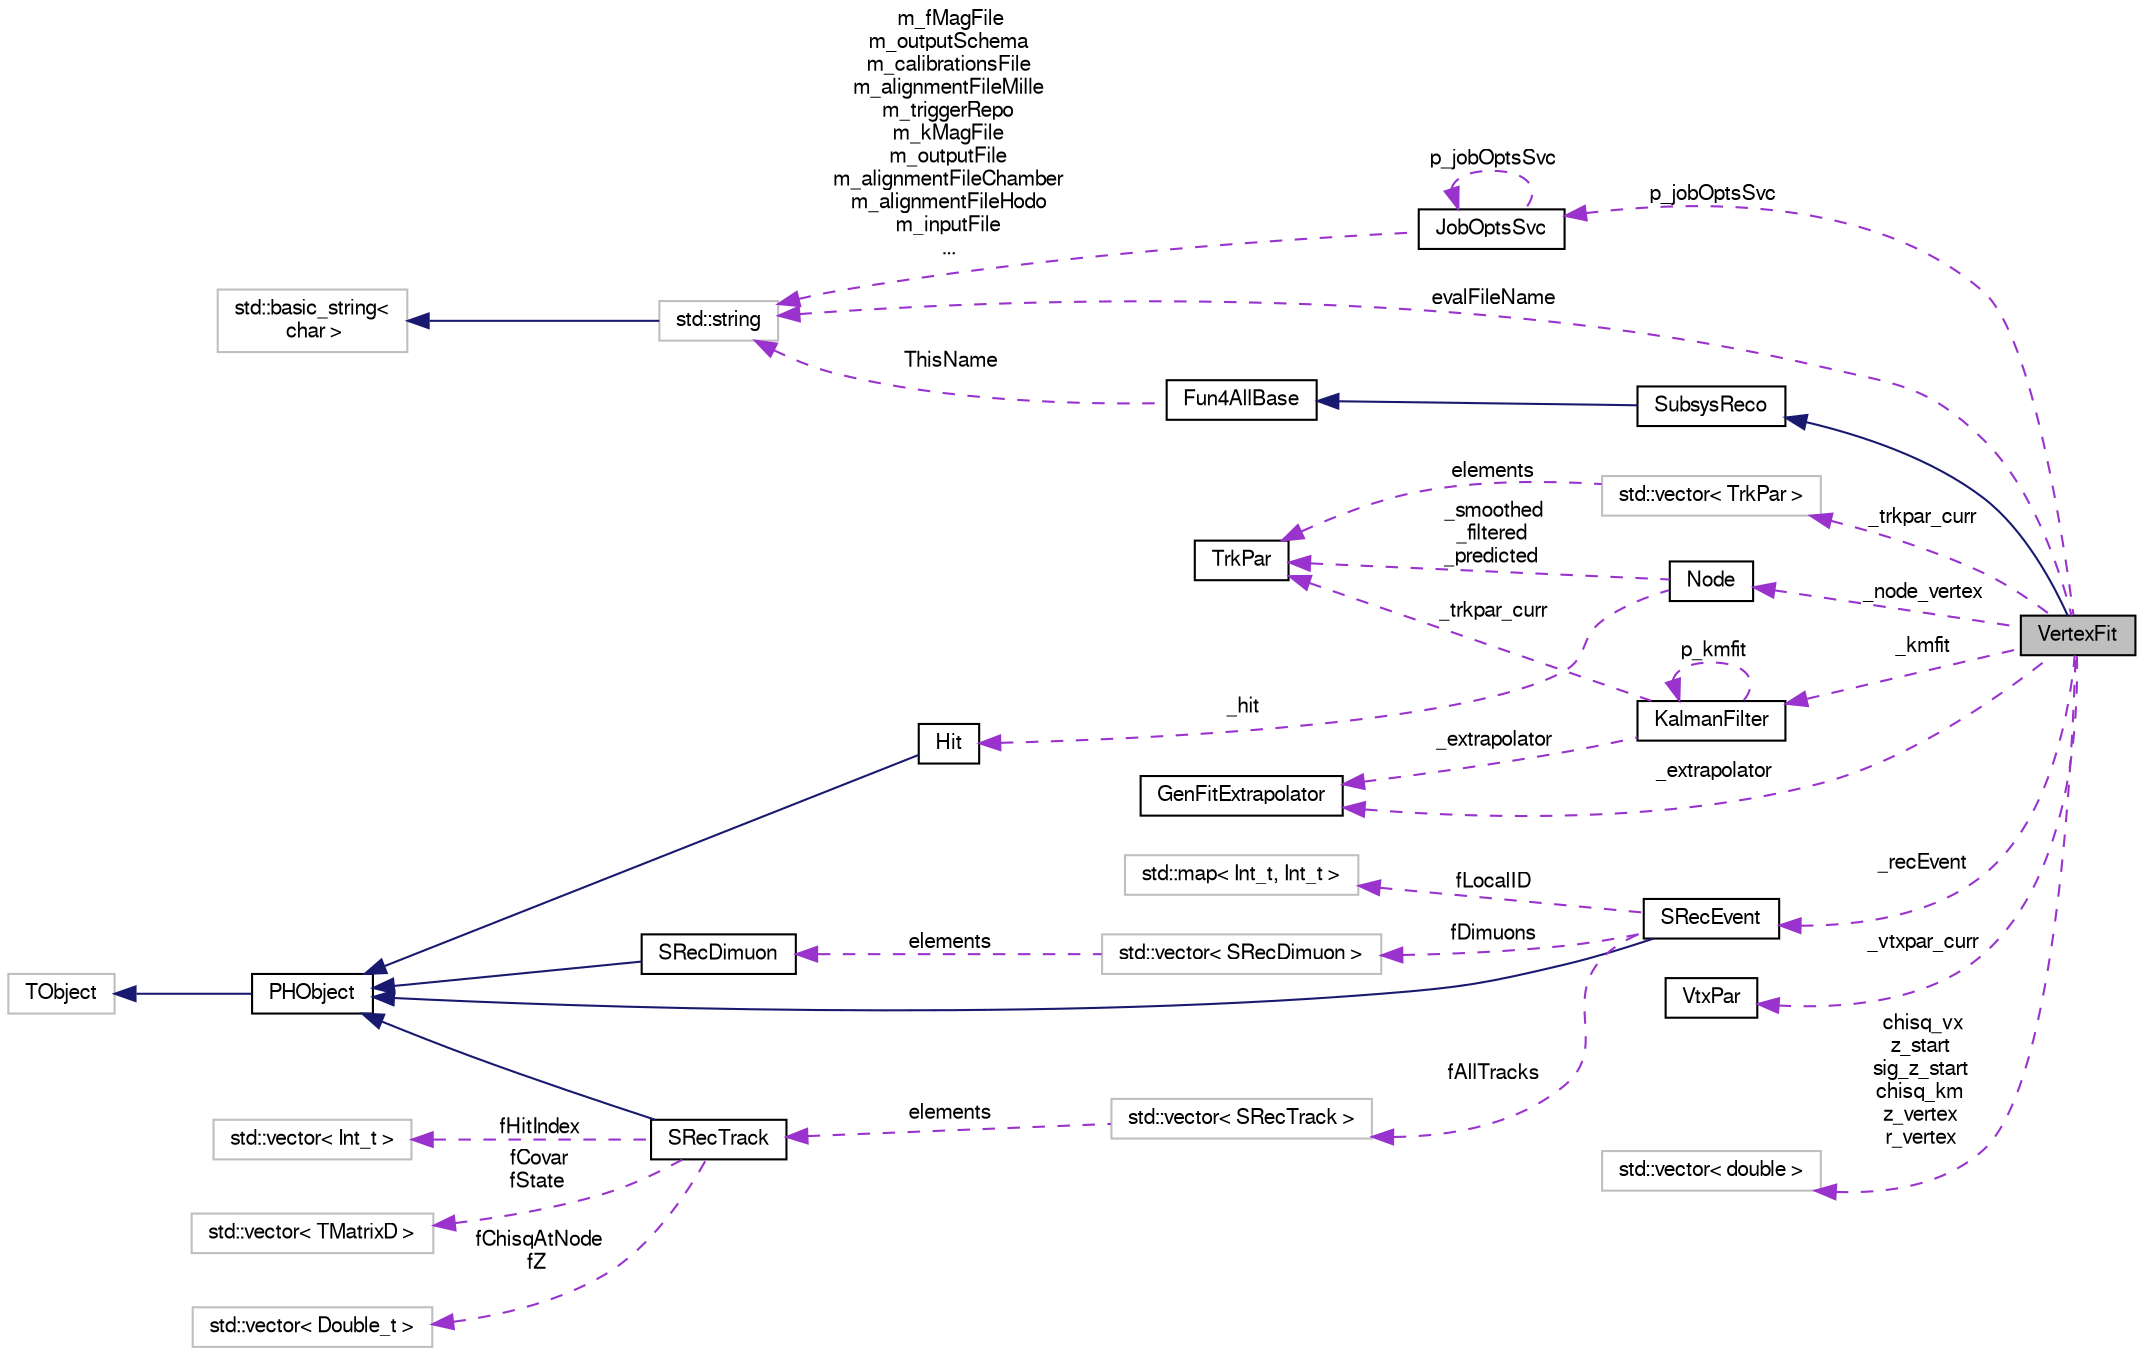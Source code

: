 digraph "VertexFit"
{
  bgcolor="transparent";
  edge [fontname="FreeSans",fontsize="10",labelfontname="FreeSans",labelfontsize="10"];
  node [fontname="FreeSans",fontsize="10",shape=record];
  rankdir="LR";
  Node1 [label="VertexFit",height=0.2,width=0.4,color="black", fillcolor="grey75", style="filled" fontcolor="black"];
  Node2 -> Node1 [dir="back",color="midnightblue",fontsize="10",style="solid",fontname="FreeSans"];
  Node2 [label="SubsysReco",height=0.2,width=0.4,color="black",URL="$d0/d32/classSubsysReco.html"];
  Node3 -> Node2 [dir="back",color="midnightblue",fontsize="10",style="solid",fontname="FreeSans"];
  Node3 [label="Fun4AllBase",height=0.2,width=0.4,color="black",URL="$d5/dec/classFun4AllBase.html"];
  Node4 -> Node3 [dir="back",color="darkorchid3",fontsize="10",style="dashed",label=" ThisName" ,fontname="FreeSans"];
  Node4 [label="std::string",height=0.2,width=0.4,color="grey75",tooltip="STL class. "];
  Node5 -> Node4 [dir="back",color="midnightblue",fontsize="10",style="solid",fontname="FreeSans"];
  Node5 [label="std::basic_string\<\l char \>",height=0.2,width=0.4,color="grey75",tooltip="STL class. "];
  Node6 -> Node1 [dir="back",color="darkorchid3",fontsize="10",style="dashed",label=" _node_vertex" ,fontname="FreeSans"];
  Node6 [label="Node",height=0.2,width=0.4,color="black",URL="$df/dd0/classNode.html"];
  Node7 -> Node6 [dir="back",color="darkorchid3",fontsize="10",style="dashed",label=" _smoothed\n_filtered\n_predicted" ,fontname="FreeSans"];
  Node7 [label="TrkPar",height=0.2,width=0.4,color="black",URL="$d2/d70/classTrkPar.html"];
  Node8 -> Node6 [dir="back",color="darkorchid3",fontsize="10",style="dashed",label=" _hit" ,fontname="FreeSans"];
  Node8 [label="Hit",height=0.2,width=0.4,color="black",URL="$d0/d88/classHit.html",tooltip="Definition of hit structure. "];
  Node9 -> Node8 [dir="back",color="midnightblue",fontsize="10",style="solid",fontname="FreeSans"];
  Node9 [label="PHObject",height=0.2,width=0.4,color="black",URL="$d9/d24/classPHObject.html"];
  Node10 -> Node9 [dir="back",color="midnightblue",fontsize="10",style="solid",fontname="FreeSans"];
  Node10 [label="TObject",height=0.2,width=0.4,color="grey75"];
  Node11 -> Node1 [dir="back",color="darkorchid3",fontsize="10",style="dashed",label=" _recEvent" ,fontname="FreeSans"];
  Node11 [label="SRecEvent",height=0.2,width=0.4,color="black",URL="$d5/d2f/classSRecEvent.html"];
  Node9 -> Node11 [dir="back",color="midnightblue",fontsize="10",style="solid",fontname="FreeSans"];
  Node12 -> Node11 [dir="back",color="darkorchid3",fontsize="10",style="dashed",label=" fAllTracks" ,fontname="FreeSans"];
  Node12 [label="std::vector\< SRecTrack \>",height=0.2,width=0.4,color="grey75"];
  Node13 -> Node12 [dir="back",color="darkorchid3",fontsize="10",style="dashed",label=" elements" ,fontname="FreeSans"];
  Node13 [label="SRecTrack",height=0.2,width=0.4,color="black",URL="$d6/db1/classSRecTrack.html"];
  Node9 -> Node13 [dir="back",color="midnightblue",fontsize="10",style="solid",fontname="FreeSans"];
  Node14 -> Node13 [dir="back",color="darkorchid3",fontsize="10",style="dashed",label=" fChisqAtNode\nfZ" ,fontname="FreeSans"];
  Node14 [label="std::vector\< Double_t \>",height=0.2,width=0.4,color="grey75"];
  Node15 -> Node13 [dir="back",color="darkorchid3",fontsize="10",style="dashed",label=" fHitIndex" ,fontname="FreeSans"];
  Node15 [label="std::vector\< Int_t \>",height=0.2,width=0.4,color="grey75"];
  Node16 -> Node13 [dir="back",color="darkorchid3",fontsize="10",style="dashed",label=" fCovar\nfState" ,fontname="FreeSans"];
  Node16 [label="std::vector\< TMatrixD \>",height=0.2,width=0.4,color="grey75"];
  Node17 -> Node11 [dir="back",color="darkorchid3",fontsize="10",style="dashed",label=" fDimuons" ,fontname="FreeSans"];
  Node17 [label="std::vector\< SRecDimuon \>",height=0.2,width=0.4,color="grey75"];
  Node18 -> Node17 [dir="back",color="darkorchid3",fontsize="10",style="dashed",label=" elements" ,fontname="FreeSans"];
  Node18 [label="SRecDimuon",height=0.2,width=0.4,color="black",URL="$d3/d07/classSRecDimuon.html"];
  Node9 -> Node18 [dir="back",color="midnightblue",fontsize="10",style="solid",fontname="FreeSans"];
  Node19 -> Node11 [dir="back",color="darkorchid3",fontsize="10",style="dashed",label=" fLocalID" ,fontname="FreeSans"];
  Node19 [label="std::map\< Int_t, Int_t \>",height=0.2,width=0.4,color="grey75"];
  Node20 -> Node1 [dir="back",color="darkorchid3",fontsize="10",style="dashed",label=" _vtxpar_curr" ,fontname="FreeSans"];
  Node20 [label="VtxPar",height=0.2,width=0.4,color="black",URL="$db/d64/classVtxPar.html"];
  Node21 -> Node1 [dir="back",color="darkorchid3",fontsize="10",style="dashed",label=" _kmfit" ,fontname="FreeSans"];
  Node21 [label="KalmanFilter",height=0.2,width=0.4,color="black",URL="$d6/d2a/classKalmanFilter.html"];
  Node7 -> Node21 [dir="back",color="darkorchid3",fontsize="10",style="dashed",label=" _trkpar_curr" ,fontname="FreeSans"];
  Node21 -> Node21 [dir="back",color="darkorchid3",fontsize="10",style="dashed",label=" p_kmfit" ,fontname="FreeSans"];
  Node22 -> Node21 [dir="back",color="darkorchid3",fontsize="10",style="dashed",label=" _extrapolator" ,fontname="FreeSans"];
  Node22 [label="GenFitExtrapolator",height=0.2,width=0.4,color="black",URL="$d1/d3d/classGenFitExtrapolator.html"];
  Node4 -> Node1 [dir="back",color="darkorchid3",fontsize="10",style="dashed",label=" evalFileName" ,fontname="FreeSans"];
  Node22 -> Node1 [dir="back",color="darkorchid3",fontsize="10",style="dashed",label=" _extrapolator" ,fontname="FreeSans"];
  Node23 -> Node1 [dir="back",color="darkorchid3",fontsize="10",style="dashed",label=" p_jobOptsSvc" ,fontname="FreeSans"];
  Node23 [label="JobOptsSvc",height=0.2,width=0.4,color="black",URL="$d8/d62/classJobOptsSvc.html",tooltip="Read a job options file and apply choices at runtime. "];
  Node4 -> Node23 [dir="back",color="darkorchid3",fontsize="10",style="dashed",label=" m_fMagFile\nm_outputSchema\nm_calibrationsFile\nm_alignmentFileMille\nm_triggerRepo\nm_kMagFile\nm_outputFile\nm_alignmentFileChamber\nm_alignmentFileHodo\nm_inputFile\n..." ,fontname="FreeSans"];
  Node23 -> Node23 [dir="back",color="darkorchid3",fontsize="10",style="dashed",label=" p_jobOptsSvc" ,fontname="FreeSans"];
  Node24 -> Node1 [dir="back",color="darkorchid3",fontsize="10",style="dashed",label=" _trkpar_curr" ,fontname="FreeSans"];
  Node24 [label="std::vector\< TrkPar \>",height=0.2,width=0.4,color="grey75"];
  Node7 -> Node24 [dir="back",color="darkorchid3",fontsize="10",style="dashed",label=" elements" ,fontname="FreeSans"];
  Node25 -> Node1 [dir="back",color="darkorchid3",fontsize="10",style="dashed",label=" chisq_vx\nz_start\nsig_z_start\nchisq_km\nz_vertex\nr_vertex" ,fontname="FreeSans"];
  Node25 [label="std::vector\< double \>",height=0.2,width=0.4,color="grey75"];
}
